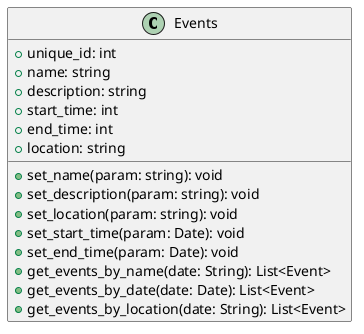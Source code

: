 @startuml

class Events {
  +unique_id: int  
  +name: string
  +description: string
  +start_time: int
  +end_time: int
  +location: string
  +set_name(param: string): void
  +set_description(param: string): void
  +set_location(param: string): void
  +set_start_time(param: Date): void
  +set_end_time(param: Date): void
  +get_events_by_name(date: String): List<Event>
  +get_events_by_date(date: Date): List<Event>
  +get_events_by_location(date: String): List<Event>
}

@enduml